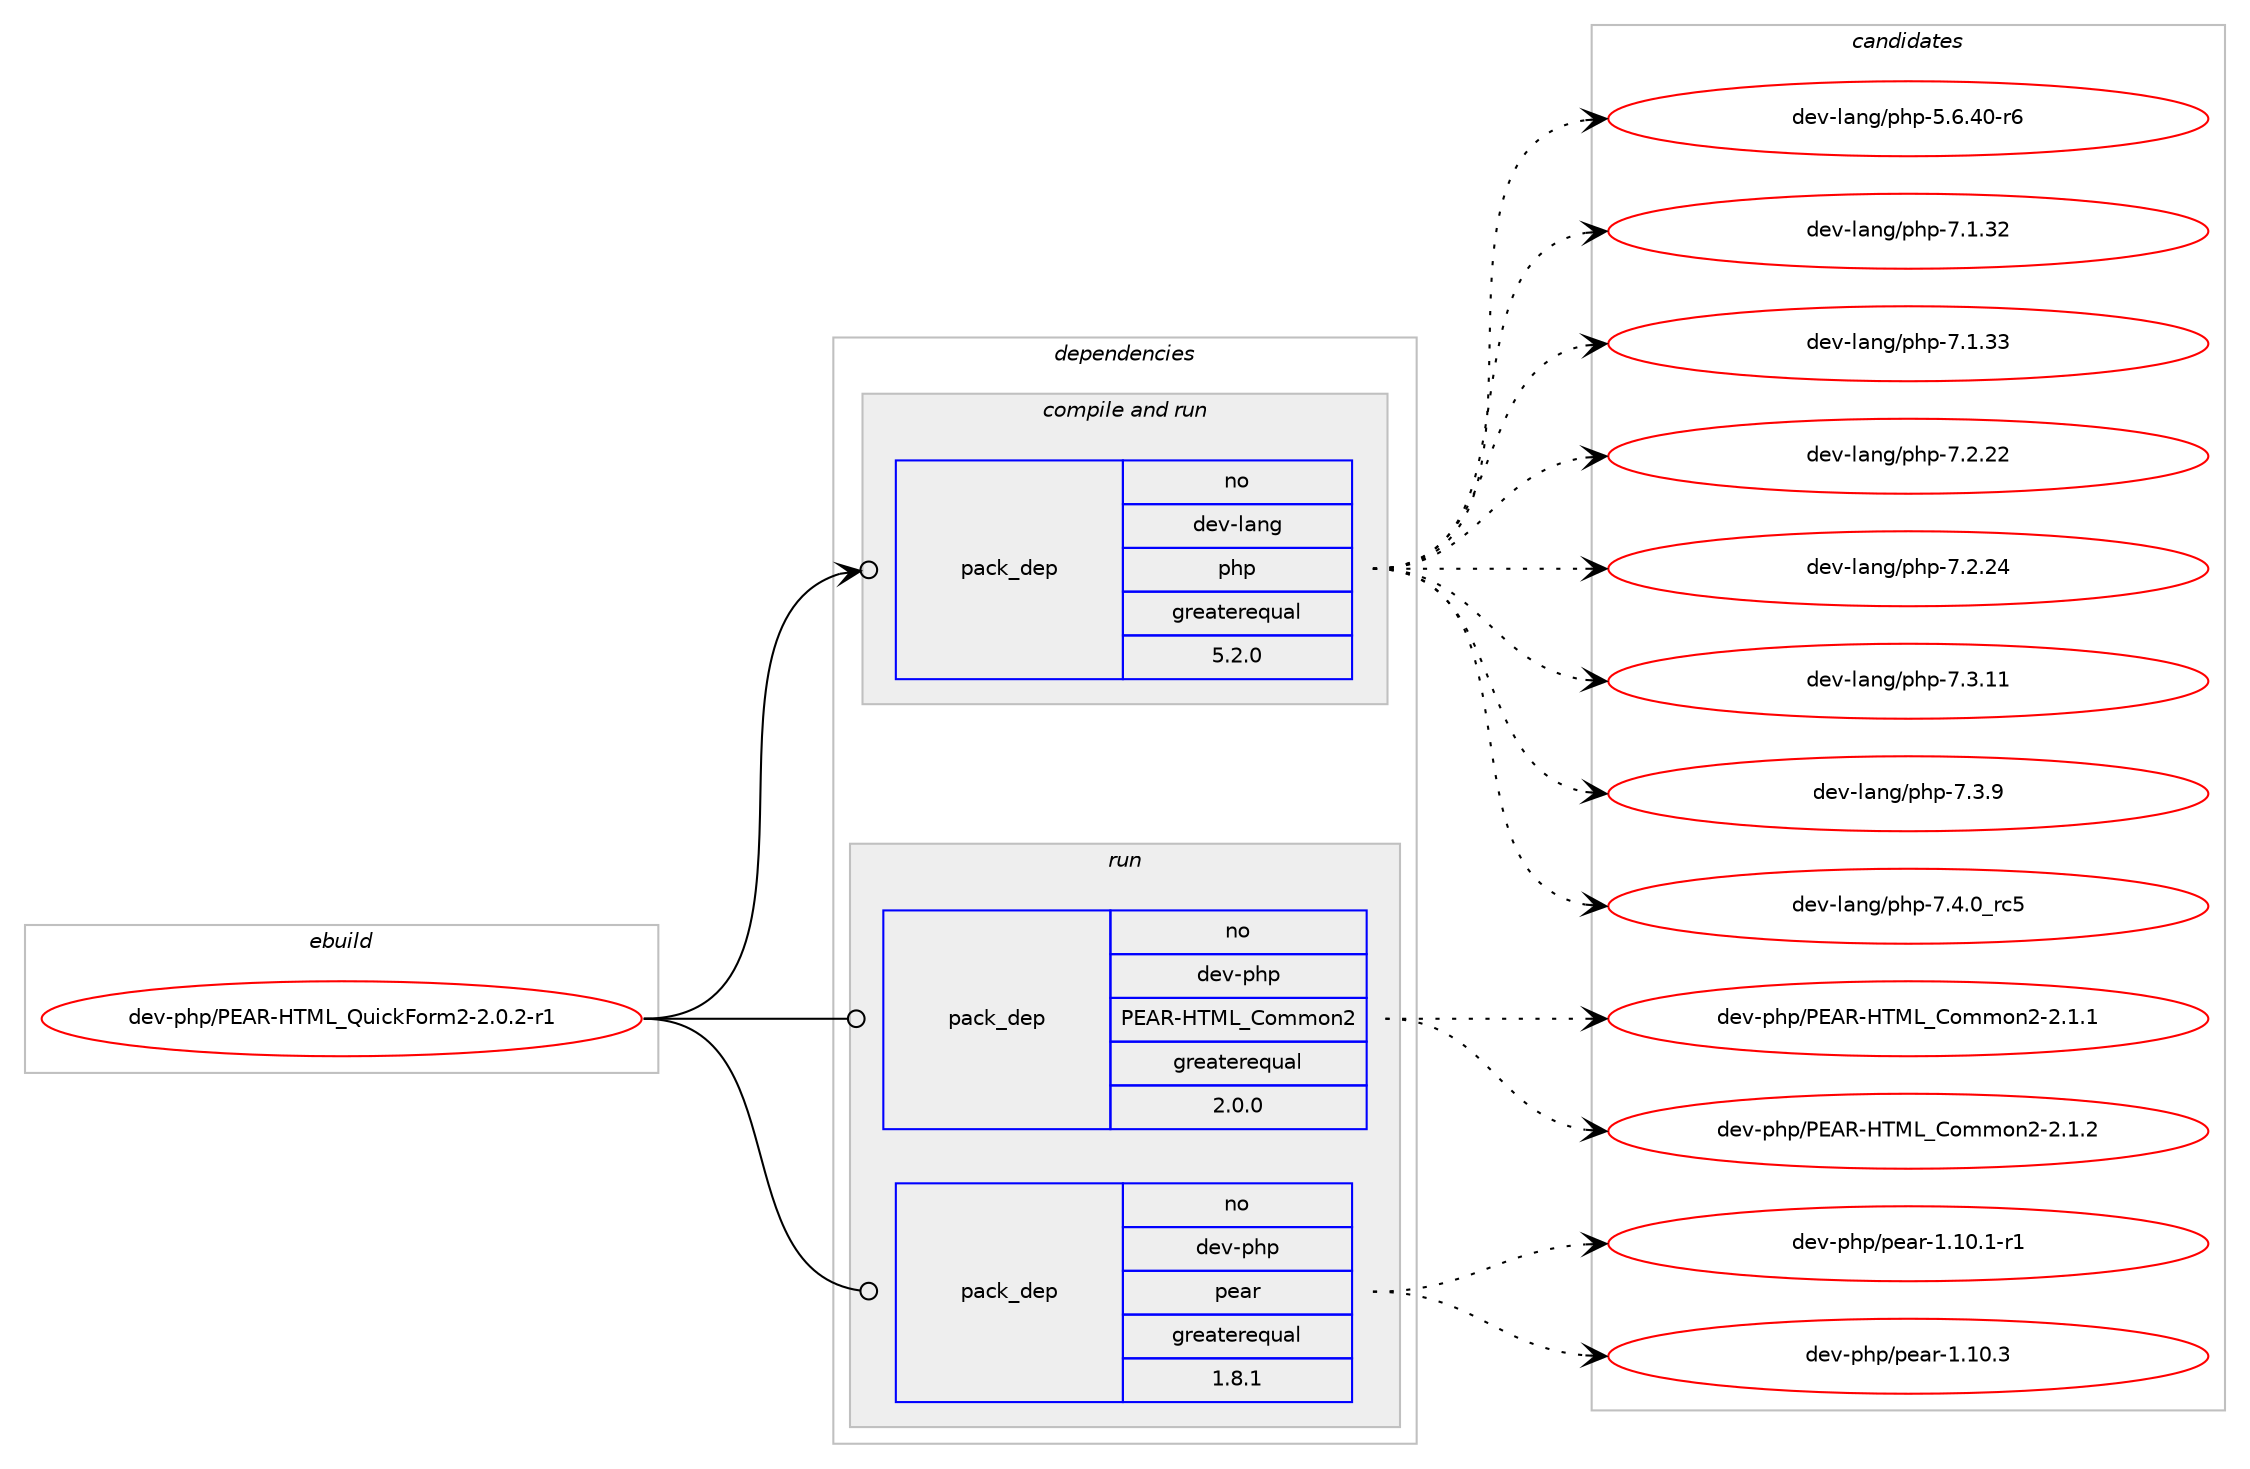 digraph prolog {

# *************
# Graph options
# *************

newrank=true;
concentrate=true;
compound=true;
graph [rankdir=LR,fontname=Helvetica,fontsize=10,ranksep=1.5];#, ranksep=2.5, nodesep=0.2];
edge  [arrowhead=vee];
node  [fontname=Helvetica,fontsize=10];

# **********
# The ebuild
# **********

subgraph cluster_leftcol {
color=gray;
rank=same;
label=<<i>ebuild</i>>;
id [label="dev-php/PEAR-HTML_QuickForm2-2.0.2-r1", color=red, width=4, href="../dev-php/PEAR-HTML_QuickForm2-2.0.2-r1.svg"];
}

# ****************
# The dependencies
# ****************

subgraph cluster_midcol {
color=gray;
label=<<i>dependencies</i>>;
subgraph cluster_compile {
fillcolor="#eeeeee";
style=filled;
label=<<i>compile</i>>;
}
subgraph cluster_compileandrun {
fillcolor="#eeeeee";
style=filled;
label=<<i>compile and run</i>>;
subgraph pack442656 {
dependency588999 [label=<<TABLE BORDER="0" CELLBORDER="1" CELLSPACING="0" CELLPADDING="4" WIDTH="220"><TR><TD ROWSPAN="6" CELLPADDING="30">pack_dep</TD></TR><TR><TD WIDTH="110">no</TD></TR><TR><TD>dev-lang</TD></TR><TR><TD>php</TD></TR><TR><TD>greaterequal</TD></TR><TR><TD>5.2.0</TD></TR></TABLE>>, shape=none, color=blue];
}
id:e -> dependency588999:w [weight=20,style="solid",arrowhead="odotvee"];
}
subgraph cluster_run {
fillcolor="#eeeeee";
style=filled;
label=<<i>run</i>>;
subgraph pack442657 {
dependency589000 [label=<<TABLE BORDER="0" CELLBORDER="1" CELLSPACING="0" CELLPADDING="4" WIDTH="220"><TR><TD ROWSPAN="6" CELLPADDING="30">pack_dep</TD></TR><TR><TD WIDTH="110">no</TD></TR><TR><TD>dev-php</TD></TR><TR><TD>PEAR-HTML_Common2</TD></TR><TR><TD>greaterequal</TD></TR><TR><TD>2.0.0</TD></TR></TABLE>>, shape=none, color=blue];
}
id:e -> dependency589000:w [weight=20,style="solid",arrowhead="odot"];
subgraph pack442658 {
dependency589001 [label=<<TABLE BORDER="0" CELLBORDER="1" CELLSPACING="0" CELLPADDING="4" WIDTH="220"><TR><TD ROWSPAN="6" CELLPADDING="30">pack_dep</TD></TR><TR><TD WIDTH="110">no</TD></TR><TR><TD>dev-php</TD></TR><TR><TD>pear</TD></TR><TR><TD>greaterequal</TD></TR><TR><TD>1.8.1</TD></TR></TABLE>>, shape=none, color=blue];
}
id:e -> dependency589001:w [weight=20,style="solid",arrowhead="odot"];
}
}

# **************
# The candidates
# **************

subgraph cluster_choices {
rank=same;
color=gray;
label=<<i>candidates</i>>;

subgraph choice442656 {
color=black;
nodesep=1;
choice100101118451089711010347112104112455346544652484511454 [label="dev-lang/php-5.6.40-r6", color=red, width=4,href="../dev-lang/php-5.6.40-r6.svg"];
choice10010111845108971101034711210411245554649465150 [label="dev-lang/php-7.1.32", color=red, width=4,href="../dev-lang/php-7.1.32.svg"];
choice10010111845108971101034711210411245554649465151 [label="dev-lang/php-7.1.33", color=red, width=4,href="../dev-lang/php-7.1.33.svg"];
choice10010111845108971101034711210411245554650465050 [label="dev-lang/php-7.2.22", color=red, width=4,href="../dev-lang/php-7.2.22.svg"];
choice10010111845108971101034711210411245554650465052 [label="dev-lang/php-7.2.24", color=red, width=4,href="../dev-lang/php-7.2.24.svg"];
choice10010111845108971101034711210411245554651464949 [label="dev-lang/php-7.3.11", color=red, width=4,href="../dev-lang/php-7.3.11.svg"];
choice100101118451089711010347112104112455546514657 [label="dev-lang/php-7.3.9", color=red, width=4,href="../dev-lang/php-7.3.9.svg"];
choice100101118451089711010347112104112455546524648951149953 [label="dev-lang/php-7.4.0_rc5", color=red, width=4,href="../dev-lang/php-7.4.0_rc5.svg"];
dependency588999:e -> choice100101118451089711010347112104112455346544652484511454:w [style=dotted,weight="100"];
dependency588999:e -> choice10010111845108971101034711210411245554649465150:w [style=dotted,weight="100"];
dependency588999:e -> choice10010111845108971101034711210411245554649465151:w [style=dotted,weight="100"];
dependency588999:e -> choice10010111845108971101034711210411245554650465050:w [style=dotted,weight="100"];
dependency588999:e -> choice10010111845108971101034711210411245554650465052:w [style=dotted,weight="100"];
dependency588999:e -> choice10010111845108971101034711210411245554651464949:w [style=dotted,weight="100"];
dependency588999:e -> choice100101118451089711010347112104112455546514657:w [style=dotted,weight="100"];
dependency588999:e -> choice100101118451089711010347112104112455546524648951149953:w [style=dotted,weight="100"];
}
subgraph choice442657 {
color=black;
nodesep=1;
choice1001011184511210411247806965824572847776956711110910911111050455046494649 [label="dev-php/PEAR-HTML_Common2-2.1.1", color=red, width=4,href="../dev-php/PEAR-HTML_Common2-2.1.1.svg"];
choice1001011184511210411247806965824572847776956711110910911111050455046494650 [label="dev-php/PEAR-HTML_Common2-2.1.2", color=red, width=4,href="../dev-php/PEAR-HTML_Common2-2.1.2.svg"];
dependency589000:e -> choice1001011184511210411247806965824572847776956711110910911111050455046494649:w [style=dotted,weight="100"];
dependency589000:e -> choice1001011184511210411247806965824572847776956711110910911111050455046494650:w [style=dotted,weight="100"];
}
subgraph choice442658 {
color=black;
nodesep=1;
choice100101118451121041124711210197114454946494846494511449 [label="dev-php/pear-1.10.1-r1", color=red, width=4,href="../dev-php/pear-1.10.1-r1.svg"];
choice10010111845112104112471121019711445494649484651 [label="dev-php/pear-1.10.3", color=red, width=4,href="../dev-php/pear-1.10.3.svg"];
dependency589001:e -> choice100101118451121041124711210197114454946494846494511449:w [style=dotted,weight="100"];
dependency589001:e -> choice10010111845112104112471121019711445494649484651:w [style=dotted,weight="100"];
}
}

}
